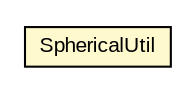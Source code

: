 #!/usr/local/bin/dot
#
# Class diagram 
# Generated by UMLGraph version R5_6-24-gf6e263 (http://www.umlgraph.org/)
#

digraph G {
	edge [fontname="arial",fontsize=10,labelfontname="arial",labelfontsize=10];
	node [fontname="arial",fontsize=10,shape=plaintext];
	nodesep=0.25;
	ranksep=0.5;
	// org.osmdroid.gpkg.overlay.features.SphericalUtil
	c260525 [label=<<table title="org.osmdroid.gpkg.overlay.features.SphericalUtil" border="0" cellborder="1" cellspacing="0" cellpadding="2" port="p" bgcolor="lemonChiffon" href="./SphericalUtil.html">
		<tr><td><table border="0" cellspacing="0" cellpadding="1">
<tr><td align="center" balign="center"> SphericalUtil </td></tr>
		</table></td></tr>
		</table>>, URL="./SphericalUtil.html", fontname="arial", fontcolor="black", fontsize=10.0];
}

